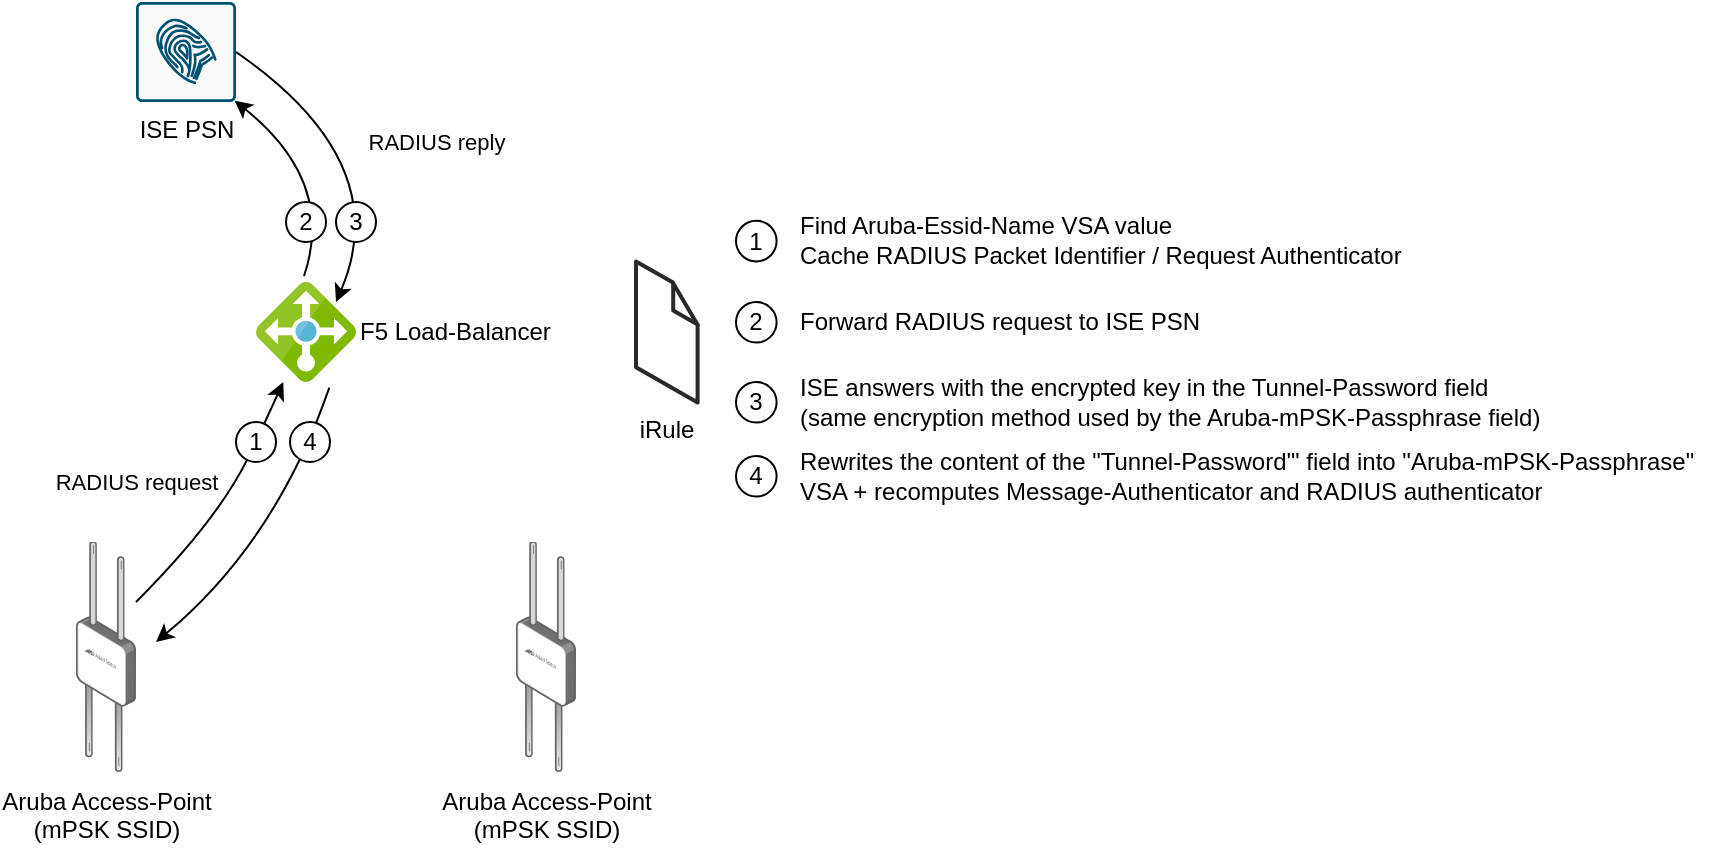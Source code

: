 <mxfile version="17.2.4" type="device"><diagram id="d-D1CVZrHt8O2tYASVUf" name="Page-1"><mxGraphModel dx="960" dy="773" grid="1" gridSize="10" guides="1" tooltips="1" connect="1" arrows="1" fold="1" page="1" pageScale="1" pageWidth="827" pageHeight="1169" math="0" shadow="0"><root><mxCell id="0"/><mxCell id="1" parent="0"/><mxCell id="cLs74JisOgD2nSlyPhuj-1" value="Aruba Access-Point&lt;br&gt;(mPSK SSID)" style="points=[];aspect=fixed;html=1;align=center;shadow=0;dashed=0;image;image=img/lib/allied_telesis/wireless/Access_Point_Outdoor.svg;" vertex="1" parent="1"><mxGeometry x="150" y="390" width="30" height="115.81" as="geometry"/></mxCell><mxCell id="cLs74JisOgD2nSlyPhuj-2" value="F5 Load-Balancer" style="sketch=0;aspect=fixed;html=1;points=[];align=left;image;fontSize=12;image=img/lib/mscae/Load_Balancer_feature.svg;labelPosition=right;verticalLabelPosition=middle;verticalAlign=middle;" vertex="1" parent="1"><mxGeometry x="240" y="260" width="50" height="50" as="geometry"/></mxCell><mxCell id="cLs74JisOgD2nSlyPhuj-3" value="Aruba Access-Point&lt;br&gt;(mPSK SSID)" style="points=[];aspect=fixed;html=1;align=center;shadow=0;dashed=0;image;image=img/lib/allied_telesis/wireless/Access_Point_Outdoor.svg;" vertex="1" parent="1"><mxGeometry x="370" y="390" width="30" height="115.81" as="geometry"/></mxCell><mxCell id="cLs74JisOgD2nSlyPhuj-4" value="ISE PSN" style="sketch=0;points=[[0.015,0.015,0],[0.985,0.015,0],[0.985,0.985,0],[0.015,0.985,0],[0.25,0,0],[0.5,0,0],[0.75,0,0],[1,0.25,0],[1,0.5,0],[1,0.75,0],[0.75,1,0],[0.5,1,0],[0.25,1,0],[0,0.75,0],[0,0.5,0],[0,0.25,0]];verticalLabelPosition=bottom;html=1;verticalAlign=top;aspect=fixed;align=center;pointerEvents=1;shape=mxgraph.cisco19.rect;prIcon=ise;fillColor=#FAFAFA;strokeColor=#005073;" vertex="1" parent="1"><mxGeometry x="180" y="120" width="50" height="50" as="geometry"/></mxCell><mxCell id="cLs74JisOgD2nSlyPhuj-6" value="" style="endArrow=classic;html=1;curved=1;startArrow=none;" edge="1" parent="1" source="cLs74JisOgD2nSlyPhuj-10" target="cLs74JisOgD2nSlyPhuj-2"><mxGeometry width="50" height="50" relative="1" as="geometry"><mxPoint x="180" y="420" as="sourcePoint"/><mxPoint x="210" y="190" as="targetPoint"/><Array as="points"/></mxGeometry></mxCell><mxCell id="cLs74JisOgD2nSlyPhuj-7" value="RADIUS request" style="edgeLabel;html=1;align=center;verticalAlign=middle;resizable=0;points=[];" vertex="1" connectable="0" parent="cLs74JisOgD2nSlyPhuj-6"><mxGeometry x="0.621" y="2" relative="1" as="geometry"><mxPoint x="-70" y="47" as="offset"/></mxGeometry></mxCell><mxCell id="cLs74JisOgD2nSlyPhuj-9" value="iRule" style="verticalLabelPosition=bottom;html=1;verticalAlign=top;strokeWidth=1;align=center;outlineConnect=0;dashed=0;outlineConnect=0;shape=mxgraph.aws3d.file;aspect=fixed;strokeColor=#292929;" vertex="1" parent="1"><mxGeometry x="430" y="249.7" width="30.8" height="70.6" as="geometry"/></mxCell><mxCell id="cLs74JisOgD2nSlyPhuj-10" value="1" style="ellipse;whiteSpace=wrap;html=1;aspect=fixed;" vertex="1" parent="1"><mxGeometry x="230" y="330" width="20" height="20" as="geometry"/></mxCell><mxCell id="cLs74JisOgD2nSlyPhuj-13" value="" style="endArrow=none;html=1;curved=1;" edge="1" parent="1" target="cLs74JisOgD2nSlyPhuj-10"><mxGeometry width="50" height="50" relative="1" as="geometry"><mxPoint x="180" y="420" as="sourcePoint"/><mxPoint x="255.789" y="310" as="targetPoint"/><Array as="points"><mxPoint x="220" y="380"/></Array></mxGeometry></mxCell><mxCell id="cLs74JisOgD2nSlyPhuj-23" value="" style="endArrow=classic;html=1;curved=1;exitX=0.48;exitY=-0.06;exitDx=0;exitDy=0;exitPerimeter=0;entryX=0.985;entryY=0.985;entryDx=0;entryDy=0;entryPerimeter=0;" edge="1" parent="1" source="cLs74JisOgD2nSlyPhuj-2" target="cLs74JisOgD2nSlyPhuj-4"><mxGeometry width="50" height="50" relative="1" as="geometry"><mxPoint x="490" y="450" as="sourcePoint"/><mxPoint x="540" y="400" as="targetPoint"/><Array as="points"><mxPoint x="280" y="210"/></Array></mxGeometry></mxCell><mxCell id="cLs74JisOgD2nSlyPhuj-24" value="2" style="ellipse;whiteSpace=wrap;html=1;aspect=fixed;" vertex="1" parent="1"><mxGeometry x="255" y="220" width="20" height="20" as="geometry"/></mxCell><mxCell id="cLs74JisOgD2nSlyPhuj-31" value="" style="endArrow=classic;html=1;curved=1;exitX=1;exitY=0.5;exitDx=0;exitDy=0;exitPerimeter=0;entryX=0.8;entryY=0.2;entryDx=0;entryDy=0;entryPerimeter=0;" edge="1" parent="1" source="cLs74JisOgD2nSlyPhuj-4" target="cLs74JisOgD2nSlyPhuj-2"><mxGeometry width="50" height="50" relative="1" as="geometry"><mxPoint x="460" y="390" as="sourcePoint"/><mxPoint x="510" y="340" as="targetPoint"/><Array as="points"><mxPoint x="310" y="200"/></Array></mxGeometry></mxCell><mxCell id="cLs74JisOgD2nSlyPhuj-32" value="3" style="ellipse;whiteSpace=wrap;html=1;aspect=fixed;" vertex="1" parent="1"><mxGeometry x="280" y="220" width="20" height="20" as="geometry"/></mxCell><mxCell id="cLs74JisOgD2nSlyPhuj-37" value="" style="group" vertex="1" connectable="0" parent="1"><mxGeometry x="480" y="310" width="420" height="20.3" as="geometry"/></mxCell><mxCell id="cLs74JisOgD2nSlyPhuj-35" value="3" style="ellipse;whiteSpace=wrap;html=1;aspect=fixed;" vertex="1" parent="cLs74JisOgD2nSlyPhuj-37"><mxGeometry width="20.3" height="20.3" as="geometry"/></mxCell><mxCell id="cLs74JisOgD2nSlyPhuj-36" value="ISE answers with the encrypted key in the Tunnel-Password field&lt;br&gt;(same encryption method used by the Aruba-mPSK-Passphrase field)&amp;nbsp;" style="text;html=1;strokeColor=none;fillColor=none;align=left;verticalAlign=middle;whiteSpace=wrap;rounded=0;" vertex="1" parent="cLs74JisOgD2nSlyPhuj-37"><mxGeometry x="30" width="390" height="20" as="geometry"/></mxCell><mxCell id="cLs74JisOgD2nSlyPhuj-38" value="" style="group" vertex="1" connectable="0" parent="1"><mxGeometry x="480" y="270" width="240" height="20.3" as="geometry"/></mxCell><mxCell id="cLs74JisOgD2nSlyPhuj-29" value="2" style="ellipse;whiteSpace=wrap;html=1;aspect=fixed;" vertex="1" parent="cLs74JisOgD2nSlyPhuj-38"><mxGeometry width="20.3" height="20.3" as="geometry"/></mxCell><mxCell id="cLs74JisOgD2nSlyPhuj-30" value="Forward RADIUS request to ISE PSN" style="text;html=1;strokeColor=none;fillColor=none;align=left;verticalAlign=middle;whiteSpace=wrap;rounded=0;" vertex="1" parent="cLs74JisOgD2nSlyPhuj-38"><mxGeometry x="30" width="210" height="20" as="geometry"/></mxCell><mxCell id="cLs74JisOgD2nSlyPhuj-39" value="" style="group" vertex="1" connectable="0" parent="1"><mxGeometry x="480" y="229.4" width="360" height="20.3" as="geometry"/></mxCell><mxCell id="cLs74JisOgD2nSlyPhuj-15" value="1" style="ellipse;whiteSpace=wrap;html=1;aspect=fixed;" vertex="1" parent="cLs74JisOgD2nSlyPhuj-39"><mxGeometry width="20.3" height="20.3" as="geometry"/></mxCell><mxCell id="cLs74JisOgD2nSlyPhuj-17" value="Find Aruba-Essid-Name VSA value&lt;br&gt;Cache RADIUS Packet Identifier / Request Authenticator" style="text;html=1;strokeColor=none;fillColor=none;align=left;verticalAlign=middle;whiteSpace=wrap;rounded=0;" vertex="1" parent="cLs74JisOgD2nSlyPhuj-39"><mxGeometry x="30" width="330" height="20" as="geometry"/></mxCell><mxCell id="cLs74JisOgD2nSlyPhuj-40" value="RADIUS reply" style="edgeLabel;html=1;align=center;verticalAlign=middle;resizable=0;points=[];" vertex="1" connectable="0" parent="1"><mxGeometry x="330.001" y="189.995" as="geometry"/></mxCell><mxCell id="cLs74JisOgD2nSlyPhuj-41" value="" style="endArrow=classic;html=1;curved=1;exitX=0.733;exitY=1.057;exitDx=0;exitDy=0;exitPerimeter=0;" edge="1" parent="1" source="cLs74JisOgD2nSlyPhuj-2"><mxGeometry width="50" height="50" relative="1" as="geometry"><mxPoint x="460" y="550" as="sourcePoint"/><mxPoint x="190" y="440" as="targetPoint"/><Array as="points"><mxPoint x="250" y="390"/></Array></mxGeometry></mxCell><mxCell id="cLs74JisOgD2nSlyPhuj-42" value="4" style="ellipse;whiteSpace=wrap;html=1;aspect=fixed;" vertex="1" parent="1"><mxGeometry x="257" y="330" width="20" height="20" as="geometry"/></mxCell><mxCell id="cLs74JisOgD2nSlyPhuj-44" value="" style="group" vertex="1" connectable="0" parent="1"><mxGeometry x="480" y="347" width="490" height="20.3" as="geometry"/></mxCell><mxCell id="cLs74JisOgD2nSlyPhuj-47" value="" style="group" vertex="1" connectable="0" parent="cLs74JisOgD2nSlyPhuj-44"><mxGeometry width="490" height="20.3" as="geometry"/></mxCell><mxCell id="cLs74JisOgD2nSlyPhuj-45" value="4" style="ellipse;whiteSpace=wrap;html=1;aspect=fixed;" vertex="1" parent="cLs74JisOgD2nSlyPhuj-47"><mxGeometry width="20.3" height="20.3" as="geometry"/></mxCell><mxCell id="cLs74JisOgD2nSlyPhuj-46" value="Rewrites the content of the &quot;Tunnel-Password'&quot; field into &quot;Aruba-mPSK-Passphrase&quot; VSA + recomputes Message-Authenticator and RADIUS authenticator" style="text;html=1;strokeColor=none;fillColor=none;align=left;verticalAlign=middle;whiteSpace=wrap;rounded=0;" vertex="1" parent="cLs74JisOgD2nSlyPhuj-47"><mxGeometry x="30" width="460" height="20" as="geometry"/></mxCell></root></mxGraphModel></diagram></mxfile>